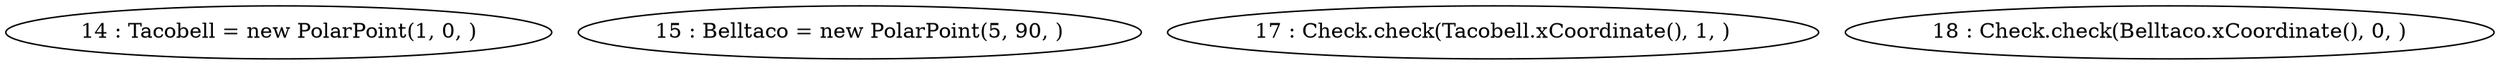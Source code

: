 digraph G {
"14 : Tacobell = new PolarPoint(1, 0, )"
"15 : Belltaco = new PolarPoint(5, 90, )"
"17 : Check.check(Tacobell.xCoordinate(), 1, )"
"18 : Check.check(Belltaco.xCoordinate(), 0, )"
}